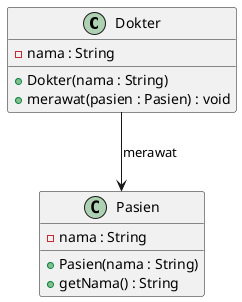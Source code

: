@startuml
class Dokter {
    - nama : String
    + Dokter(nama : String)
    + merawat(pasien : Pasien) : void
}

class Pasien {
    - nama : String
    + Pasien(nama : String)
    + getNama() : String
}

Dokter --> Pasien : merawat
@enduml
